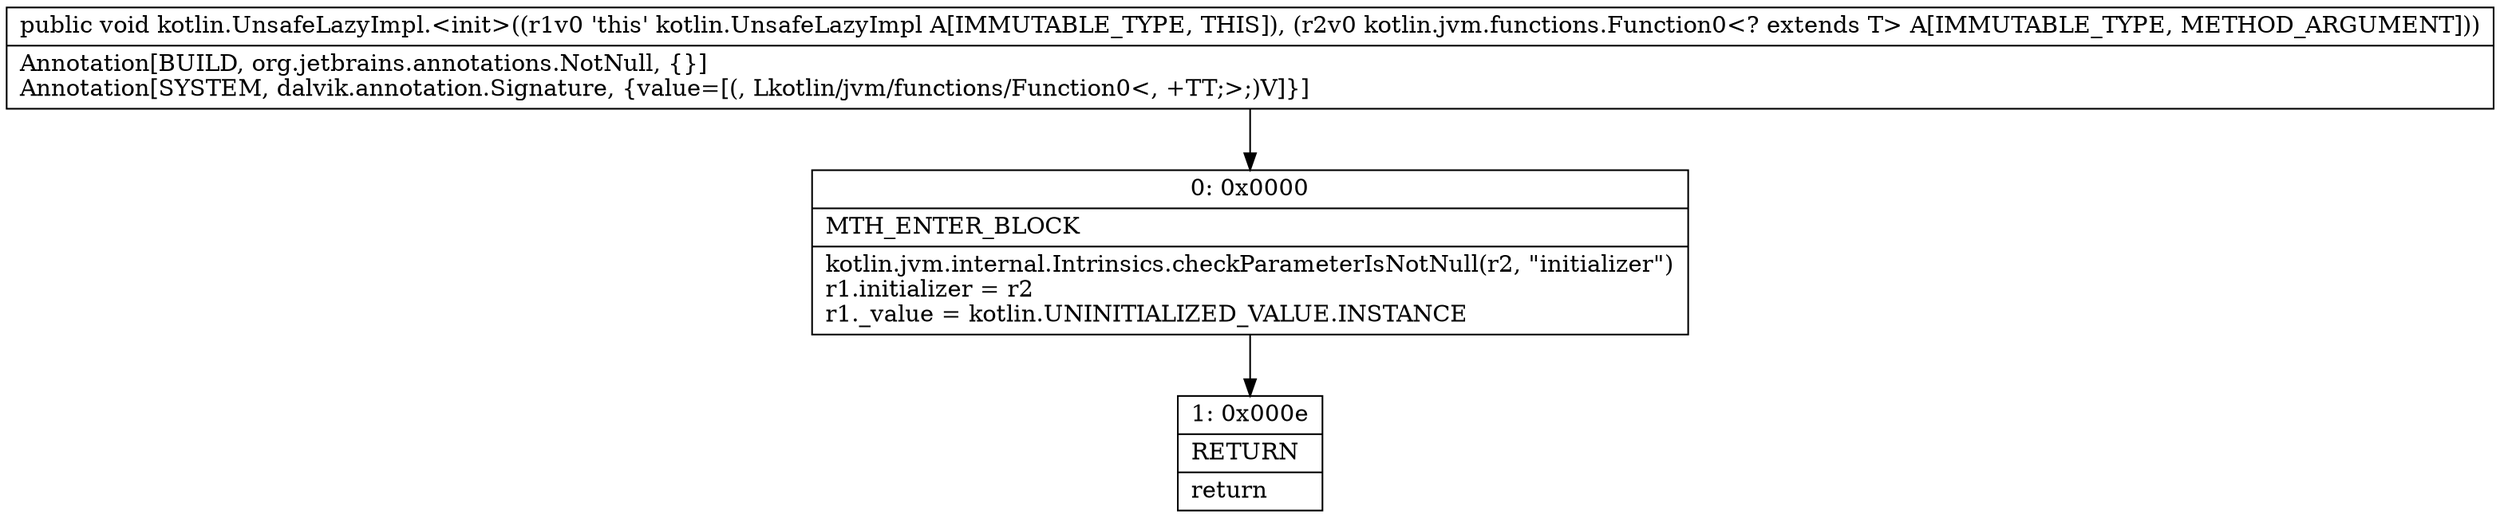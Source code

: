 digraph "CFG forkotlin.UnsafeLazyImpl.\<init\>(Lkotlin\/jvm\/functions\/Function0;)V" {
Node_0 [shape=record,label="{0\:\ 0x0000|MTH_ENTER_BLOCK\l|kotlin.jvm.internal.Intrinsics.checkParameterIsNotNull(r2, \"initializer\")\lr1.initializer = r2\lr1._value = kotlin.UNINITIALIZED_VALUE.INSTANCE\l}"];
Node_1 [shape=record,label="{1\:\ 0x000e|RETURN\l|return\l}"];
MethodNode[shape=record,label="{public void kotlin.UnsafeLazyImpl.\<init\>((r1v0 'this' kotlin.UnsafeLazyImpl A[IMMUTABLE_TYPE, THIS]), (r2v0 kotlin.jvm.functions.Function0\<? extends T\> A[IMMUTABLE_TYPE, METHOD_ARGUMENT]))  | Annotation[BUILD, org.jetbrains.annotations.NotNull, \{\}]\lAnnotation[SYSTEM, dalvik.annotation.Signature, \{value=[(, Lkotlin\/jvm\/functions\/Function0\<, +TT;\>;)V]\}]\l}"];
MethodNode -> Node_0;
Node_0 -> Node_1;
}

